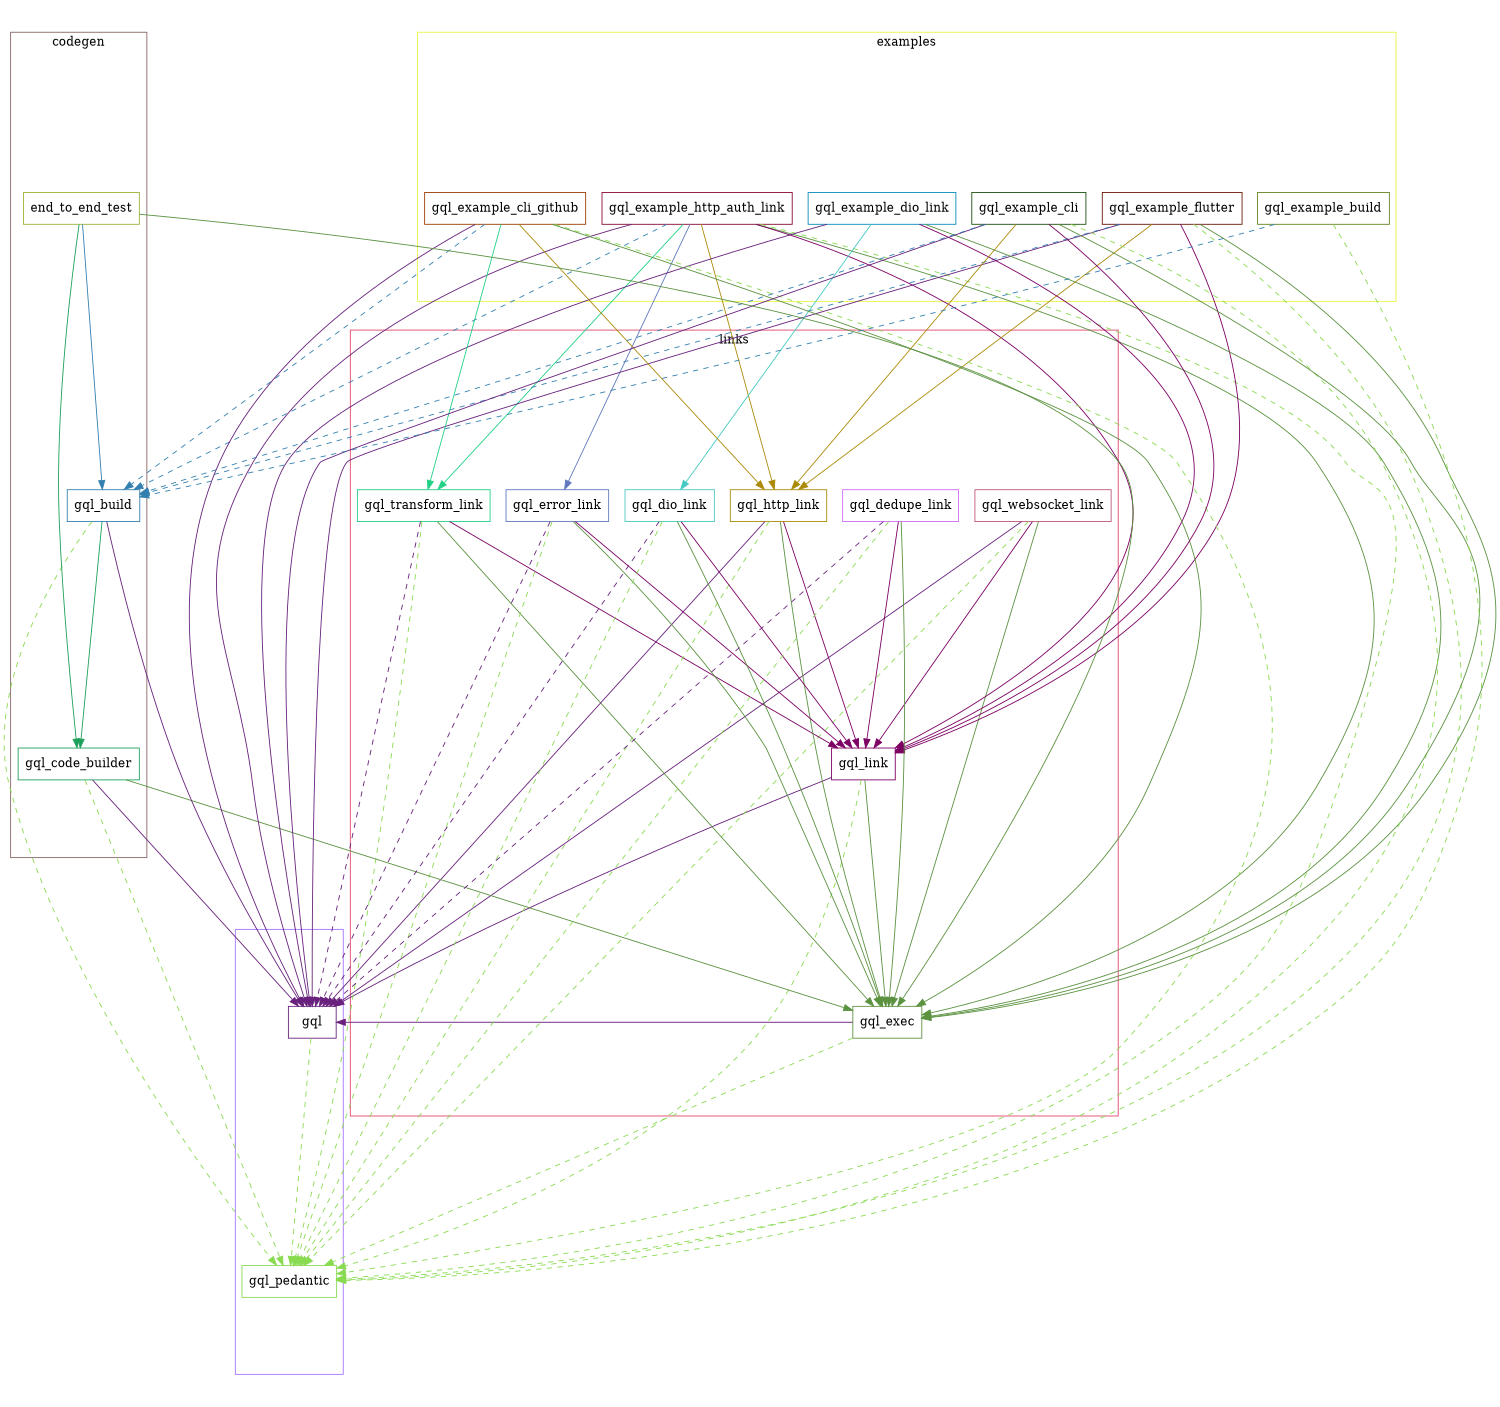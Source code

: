 digraph packages {
  size="10"; ratio=fill;
  gql_pedantic [shape="box"; color="#89da51"];
  gql [shape="box"; color="#68217c"];
  gql_exec [shape="box"; color="#5b9240"];
  gql_link [shape="box"; color="#7c0063"];
  gql_websocket_link [shape="box"; color="#bb5677"];
  gql_transform_link [shape="box"; color="#21d185"];
  gql_http_link [shape="box"; color="#ab8a09"];
  gql_error_link [shape="box"; color="#5f79bc"];
  gql_code_builder [shape="box"; color="#1da059"];
  gql_build [shape="box"; color="#3380b0"];
  gql_example_http_auth_link [shape="box"; color="#8a0733"];
  gql_example_flutter [shape="box"; color="#671702"];
  gql_dio_link [shape="box"; color="#45c9c3"];
  gql_example_dio_link [shape="box"; color="#058cba"];
  gql_example_cli_github [shape="box"; color="#9b3b01"];
  gql_example_cli [shape="box"; color="#18510b"];
  gql_example_build [shape="box"; color="#628320"];
  gql_dedupe_link [shape="box"; color="#cf6bf6"];
  end_to_end_test [shape="box"; color="#97b336"];
  gql -> gql_pedantic [style="dashed"; color="#89da51"];
  gql_exec -> gql [style="filled"; color="#68217c"];
  gql_exec -> gql_pedantic [style="dashed"; color="#89da51"];
  gql_link -> gql [style="filled"; color="#68217c"];
  gql_link -> gql_exec [style="filled"; color="#5b9240"];
  gql_link -> gql_pedantic [style="dashed"; color="#89da51"];
  gql_websocket_link -> gql [style="filled"; color="#68217c"];
  gql_websocket_link -> gql_exec [style="filled"; color="#5b9240"];
  gql_websocket_link -> gql_link [style="filled"; color="#7c0063"];
  gql_websocket_link -> gql_pedantic [style="dashed"; color="#89da51"];
  gql_transform_link -> gql_exec [style="filled"; color="#5b9240"];
  gql_transform_link -> gql_link [style="filled"; color="#7c0063"];
  gql_transform_link -> gql [style="dashed"; color="#68217c"];
  gql_transform_link -> gql_pedantic [style="dashed"; color="#89da51"];
  gql_http_link -> gql [style="filled"; color="#68217c"];
  gql_http_link -> gql_exec [style="filled"; color="#5b9240"];
  gql_http_link -> gql_link [style="filled"; color="#7c0063"];
  gql_http_link -> gql_pedantic [style="dashed"; color="#89da51"];
  gql_error_link -> gql_exec [style="filled"; color="#5b9240"];
  gql_error_link -> gql_link [style="filled"; color="#7c0063"];
  gql_error_link -> gql [style="dashed"; color="#68217c"];
  gql_error_link -> gql_pedantic [style="dashed"; color="#89da51"];
  gql_code_builder -> gql [style="filled"; color="#68217c"];
  gql_code_builder -> gql_exec [style="filled"; color="#5b9240"];
  gql_code_builder -> gql_pedantic [style="dashed"; color="#89da51"];
  gql_build -> gql [style="filled"; color="#68217c"];
  gql_build -> gql_code_builder [style="filled"; color="#1da059"];
  gql_build -> gql_pedantic [style="dashed"; color="#89da51"];
  gql_example_http_auth_link -> gql [style="filled"; color="#68217c"];
  gql_example_http_auth_link -> gql_error_link [style="filled"; color="#5f79bc"];
  gql_example_http_auth_link -> gql_exec [style="filled"; color="#5b9240"];
  gql_example_http_auth_link -> gql_http_link [style="filled"; color="#ab8a09"];
  gql_example_http_auth_link -> gql_link [style="filled"; color="#7c0063"];
  gql_example_http_auth_link -> gql_transform_link [style="filled"; color="#21d185"];
  gql_example_http_auth_link -> gql_build [style="dashed"; color="#3380b0"];
  gql_example_http_auth_link -> gql_pedantic [style="dashed"; color="#89da51"];
  gql_example_flutter -> gql [style="filled"; color="#68217c"];
  gql_example_flutter -> gql_link [style="filled"; color="#7c0063"];
  gql_example_flutter -> gql_http_link [style="filled"; color="#ab8a09"];
  gql_example_flutter -> gql_exec [style="filled"; color="#5b9240"];
  gql_example_flutter -> gql_pedantic [style="dashed"; color="#89da51"];
  gql_example_flutter -> gql_build [style="dashed"; color="#3380b0"];
  gql_dio_link -> gql_exec [style="filled"; color="#5b9240"];
  gql_dio_link -> gql_link [style="filled"; color="#7c0063"];
  gql_dio_link -> gql [style="dashed"; color="#68217c"];
  gql_dio_link -> gql_pedantic [style="dashed"; color="#89da51"];
  gql_example_dio_link -> gql [style="filled"; color="#68217c"];
  gql_example_dio_link -> gql_link [style="filled"; color="#7c0063"];
  gql_example_dio_link -> gql_exec [style="filled"; color="#5b9240"];
  gql_example_dio_link -> gql_dio_link [style="filled"; color="#45c9c3"];
  gql_example_cli_github -> gql [style="filled"; color="#68217c"];
  gql_example_cli_github -> gql_exec [style="filled"; color="#5b9240"];
  gql_example_cli_github -> gql_http_link [style="filled"; color="#ab8a09"];
  gql_example_cli_github -> gql_transform_link [style="filled"; color="#21d185"];
  gql_example_cli_github -> gql_build [style="dashed"; color="#3380b0"];
  gql_example_cli_github -> gql_pedantic [style="dashed"; color="#89da51"];
  gql_example_cli -> gql [style="filled"; color="#68217c"];
  gql_example_cli -> gql_exec [style="filled"; color="#5b9240"];
  gql_example_cli -> gql_http_link [style="filled"; color="#ab8a09"];
  gql_example_cli -> gql_link [style="filled"; color="#7c0063"];
  gql_example_cli -> gql_build [style="dashed"; color="#3380b0"];
  gql_example_cli -> gql_pedantic [style="dashed"; color="#89da51"];
  gql_example_build -> gql_build [style="dashed"; color="#3380b0"];
  gql_example_build -> gql_pedantic [style="dashed"; color="#89da51"];
  gql_dedupe_link -> gql_exec [style="filled"; color="#5b9240"];
  gql_dedupe_link -> gql_link [style="filled"; color="#7c0063"];
  gql_dedupe_link -> gql [style="dashed"; color="#68217c"];
  gql_dedupe_link -> gql_pedantic [style="dashed"; color="#89da51"];
  end_to_end_test -> gql_exec [style="filled"; color="#5b9240"];
  end_to_end_test -> gql_build [style="filled"; color="#3380b0"];
  end_to_end_test -> gql_code_builder [style="filled"; color="#1da059"];
  subgraph "cluster " {
    label="";
    color="#a473ff";
    gql_pedantic;
    gql;
  }
  subgraph "cluster links" {
    label="links";
    color="#e2446b";
    gql_exec;
    gql_link;
    gql_websocket_link;
    gql_transform_link;
    gql_http_link;
    gql_error_link;
    gql_dio_link;
    gql_dedupe_link;
  }
  subgraph "cluster codegen" {
    label="codegen";
    color="#856663";
    gql_code_builder;
    gql_build;
    end_to_end_test;
  }
  subgraph "cluster examples" {
    label="examples";
    color="#e8f445";
    gql_example_http_auth_link;
    gql_example_flutter;
    gql_example_dio_link;
    gql_example_cli_github;
    gql_example_cli;
    gql_example_build;
  }
}
